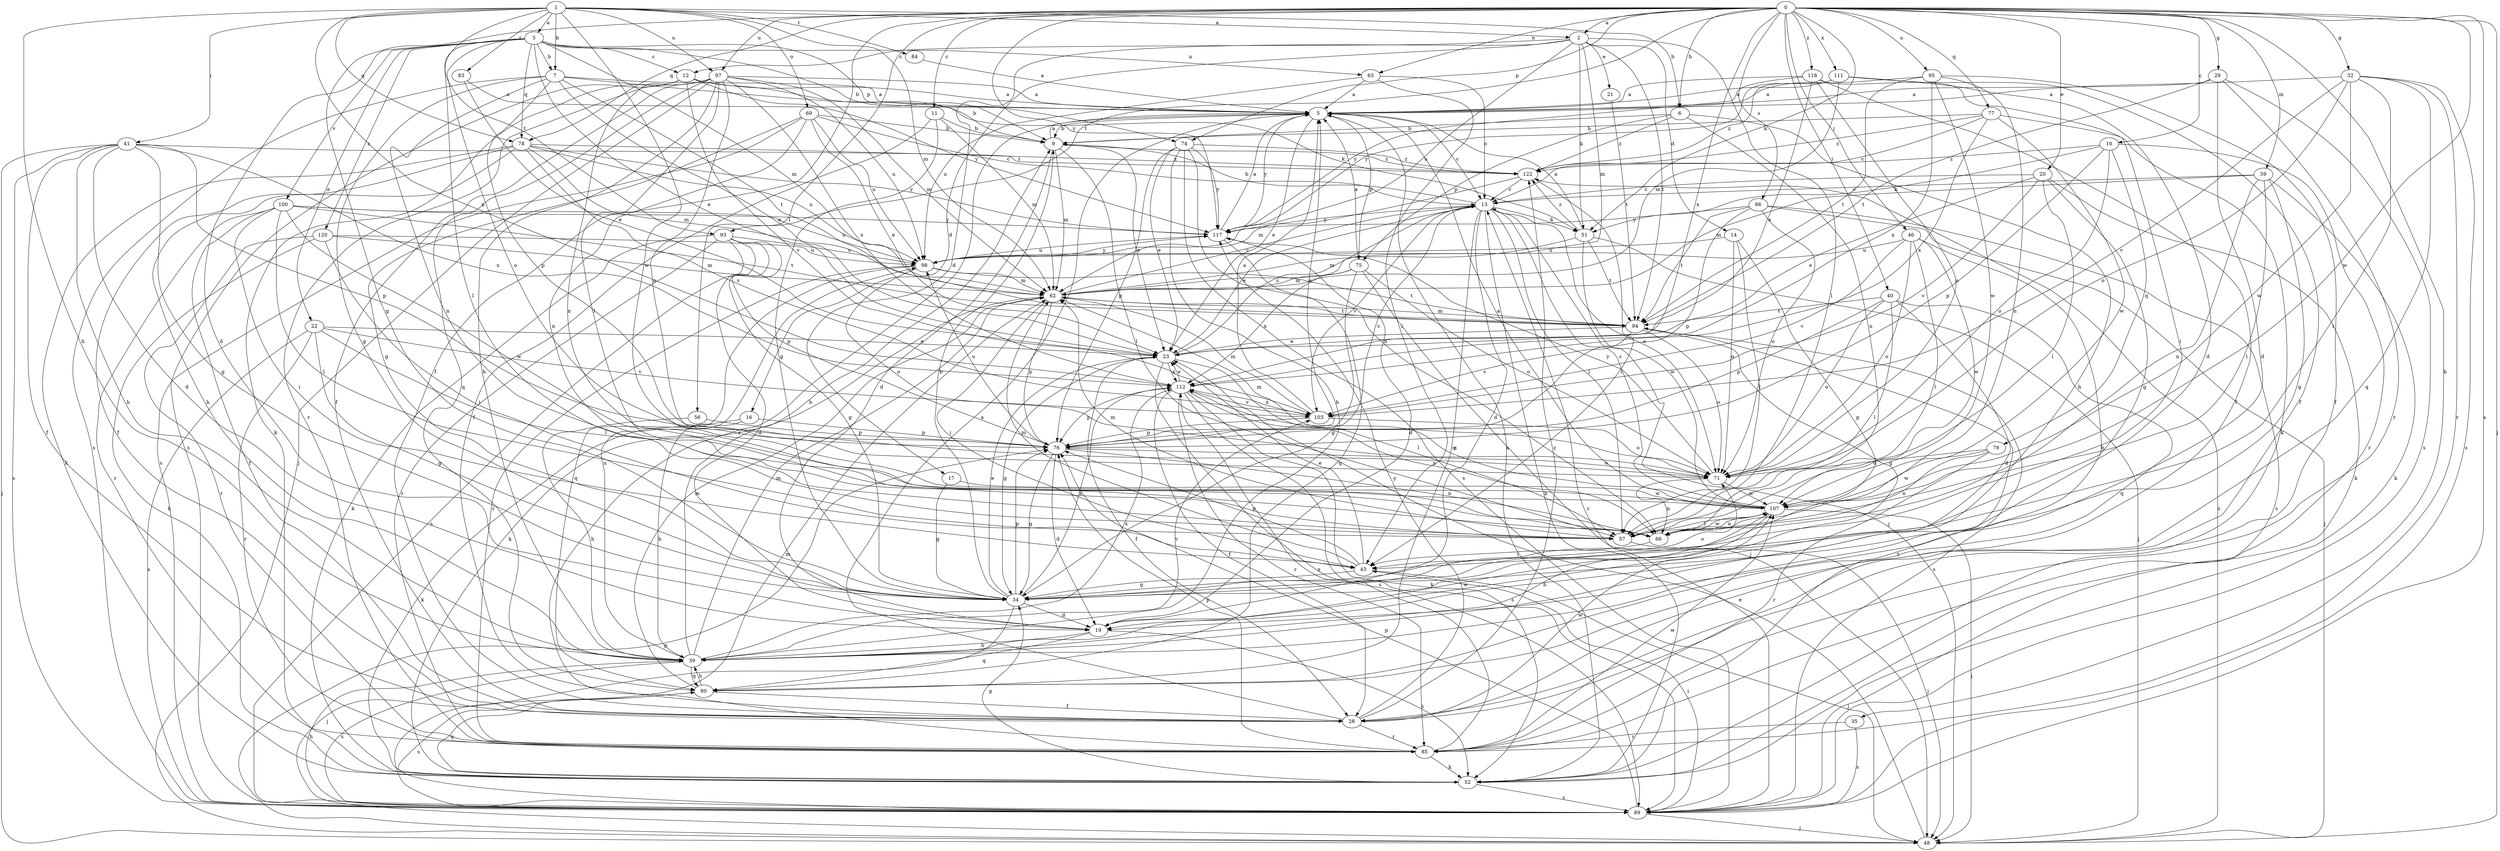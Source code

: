 strict digraph  {
0;
1;
2;
3;
5;
6;
7;
9;
10;
11;
12;
13;
14;
16;
17;
19;
20;
21;
22;
23;
28;
29;
32;
34;
35;
39;
40;
41;
43;
46;
48;
51;
52;
56;
57;
59;
62;
63;
66;
69;
71;
74;
75;
76;
77;
78;
79;
80;
83;
84;
85;
86;
89;
93;
94;
95;
97;
98;
100;
103;
107;
111;
112;
117;
118;
120;
122;
0 -> 2  [label=a];
0 -> 6  [label=b];
0 -> 10  [label=c];
0 -> 11  [label=c];
0 -> 20  [label=e];
0 -> 28  [label=f];
0 -> 29  [label=g];
0 -> 32  [label=g];
0 -> 34  [label=g];
0 -> 35  [label=h];
0 -> 40  [label=i];
0 -> 46  [label=j];
0 -> 48  [label=j];
0 -> 51  [label=k];
0 -> 56  [label=l];
0 -> 59  [label=m];
0 -> 63  [label=n];
0 -> 74  [label=p];
0 -> 77  [label=q];
0 -> 78  [label=q];
0 -> 86  [label=s];
0 -> 89  [label=s];
0 -> 93  [label=t];
0 -> 95  [label=u];
0 -> 97  [label=u];
0 -> 107  [label=w];
0 -> 111  [label=x];
0 -> 112  [label=x];
0 -> 117  [label=y];
0 -> 118  [label=z];
1 -> 2  [label=a];
1 -> 3  [label=a];
1 -> 6  [label=b];
1 -> 7  [label=b];
1 -> 39  [label=h];
1 -> 41  [label=i];
1 -> 62  [label=m];
1 -> 69  [label=o];
1 -> 78  [label=q];
1 -> 83  [label=r];
1 -> 84  [label=r];
1 -> 93  [label=t];
1 -> 97  [label=u];
1 -> 107  [label=w];
1 -> 112  [label=x];
2 -> 12  [label=c];
2 -> 14  [label=d];
2 -> 16  [label=d];
2 -> 17  [label=d];
2 -> 21  [label=e];
2 -> 51  [label=k];
2 -> 57  [label=l];
2 -> 62  [label=m];
2 -> 94  [label=t];
2 -> 98  [label=u];
3 -> 7  [label=b];
3 -> 9  [label=b];
3 -> 12  [label=c];
3 -> 19  [label=d];
3 -> 22  [label=e];
3 -> 23  [label=e];
3 -> 57  [label=l];
3 -> 62  [label=m];
3 -> 63  [label=n];
3 -> 71  [label=o];
3 -> 74  [label=p];
3 -> 78  [label=q];
3 -> 100  [label=v];
3 -> 120  [label=z];
5 -> 9  [label=b];
5 -> 13  [label=c];
5 -> 23  [label=e];
5 -> 75  [label=p];
5 -> 85  [label=r];
5 -> 117  [label=y];
6 -> 9  [label=b];
6 -> 39  [label=h];
6 -> 66  [label=n];
6 -> 75  [label=p];
6 -> 122  [label=z];
7 -> 5  [label=a];
7 -> 23  [label=e];
7 -> 34  [label=g];
7 -> 51  [label=k];
7 -> 66  [label=n];
7 -> 76  [label=p];
7 -> 89  [label=s];
7 -> 94  [label=t];
9 -> 5  [label=a];
9 -> 19  [label=d];
9 -> 23  [label=e];
9 -> 57  [label=l];
9 -> 62  [label=m];
9 -> 122  [label=z];
10 -> 51  [label=k];
10 -> 71  [label=o];
10 -> 76  [label=p];
10 -> 79  [label=q];
10 -> 85  [label=r];
10 -> 122  [label=z];
11 -> 9  [label=b];
11 -> 28  [label=f];
11 -> 34  [label=g];
11 -> 62  [label=m];
12 -> 5  [label=a];
12 -> 9  [label=b];
12 -> 66  [label=n];
12 -> 89  [label=s];
12 -> 103  [label=v];
12 -> 117  [label=y];
13 -> 9  [label=b];
13 -> 19  [label=d];
13 -> 23  [label=e];
13 -> 48  [label=j];
13 -> 51  [label=k];
13 -> 52  [label=k];
13 -> 57  [label=l];
13 -> 71  [label=o];
13 -> 80  [label=q];
13 -> 103  [label=v];
13 -> 117  [label=y];
14 -> 34  [label=g];
14 -> 57  [label=l];
14 -> 71  [label=o];
14 -> 98  [label=u];
16 -> 39  [label=h];
16 -> 52  [label=k];
16 -> 76  [label=p];
17 -> 34  [label=g];
17 -> 107  [label=w];
19 -> 39  [label=h];
19 -> 52  [label=k];
19 -> 80  [label=q];
20 -> 13  [label=c];
20 -> 23  [label=e];
20 -> 34  [label=g];
20 -> 52  [label=k];
20 -> 57  [label=l];
20 -> 103  [label=v];
21 -> 94  [label=t];
22 -> 23  [label=e];
22 -> 34  [label=g];
22 -> 57  [label=l];
22 -> 85  [label=r];
22 -> 89  [label=s];
22 -> 103  [label=v];
23 -> 13  [label=c];
23 -> 28  [label=f];
23 -> 34  [label=g];
23 -> 57  [label=l];
23 -> 89  [label=s];
23 -> 112  [label=x];
28 -> 5  [label=a];
28 -> 85  [label=r];
28 -> 107  [label=w];
28 -> 117  [label=y];
28 -> 122  [label=z];
29 -> 5  [label=a];
29 -> 19  [label=d];
29 -> 85  [label=r];
29 -> 89  [label=s];
29 -> 94  [label=t];
32 -> 5  [label=a];
32 -> 43  [label=i];
32 -> 71  [label=o];
32 -> 80  [label=q];
32 -> 85  [label=r];
32 -> 89  [label=s];
32 -> 103  [label=v];
32 -> 107  [label=w];
34 -> 9  [label=b];
34 -> 19  [label=d];
34 -> 23  [label=e];
34 -> 48  [label=j];
34 -> 71  [label=o];
34 -> 76  [label=p];
34 -> 112  [label=x];
35 -> 85  [label=r];
35 -> 89  [label=s];
39 -> 9  [label=b];
39 -> 62  [label=m];
39 -> 80  [label=q];
39 -> 89  [label=s];
39 -> 98  [label=u];
39 -> 103  [label=v];
39 -> 107  [label=w];
39 -> 112  [label=x];
40 -> 19  [label=d];
40 -> 57  [label=l];
40 -> 71  [label=o];
40 -> 76  [label=p];
40 -> 80  [label=q];
40 -> 94  [label=t];
41 -> 19  [label=d];
41 -> 28  [label=f];
41 -> 34  [label=g];
41 -> 39  [label=h];
41 -> 48  [label=j];
41 -> 76  [label=p];
41 -> 89  [label=s];
41 -> 112  [label=x];
41 -> 122  [label=z];
43 -> 23  [label=e];
43 -> 34  [label=g];
43 -> 48  [label=j];
43 -> 62  [label=m];
43 -> 76  [label=p];
46 -> 39  [label=h];
46 -> 57  [label=l];
46 -> 71  [label=o];
46 -> 98  [label=u];
46 -> 103  [label=v];
46 -> 107  [label=w];
48 -> 23  [label=e];
48 -> 76  [label=p];
48 -> 122  [label=z];
51 -> 5  [label=a];
51 -> 48  [label=j];
51 -> 62  [label=m];
51 -> 94  [label=t];
51 -> 107  [label=w];
51 -> 122  [label=z];
52 -> 5  [label=a];
52 -> 34  [label=g];
52 -> 80  [label=q];
52 -> 89  [label=s];
52 -> 94  [label=t];
56 -> 39  [label=h];
56 -> 76  [label=p];
57 -> 48  [label=j];
57 -> 62  [label=m];
59 -> 13  [label=c];
59 -> 34  [label=g];
59 -> 52  [label=k];
59 -> 57  [label=l];
59 -> 62  [label=m];
59 -> 66  [label=n];
62 -> 13  [label=c];
62 -> 43  [label=i];
62 -> 52  [label=k];
62 -> 76  [label=p];
62 -> 94  [label=t];
63 -> 5  [label=a];
63 -> 13  [label=c];
63 -> 43  [label=i];
63 -> 98  [label=u];
66 -> 43  [label=i];
66 -> 107  [label=w];
69 -> 9  [label=b];
69 -> 13  [label=c];
69 -> 23  [label=e];
69 -> 34  [label=g];
69 -> 66  [label=n];
69 -> 89  [label=s];
69 -> 98  [label=u];
71 -> 62  [label=m];
71 -> 66  [label=n];
71 -> 107  [label=w];
71 -> 117  [label=y];
74 -> 23  [label=e];
74 -> 39  [label=h];
74 -> 66  [label=n];
74 -> 76  [label=p];
74 -> 89  [label=s];
74 -> 117  [label=y];
74 -> 122  [label=z];
75 -> 5  [label=a];
75 -> 34  [label=g];
75 -> 48  [label=j];
75 -> 62  [label=m];
75 -> 71  [label=o];
75 -> 112  [label=x];
76 -> 5  [label=a];
76 -> 13  [label=c];
76 -> 19  [label=d];
76 -> 34  [label=g];
76 -> 66  [label=n];
76 -> 71  [label=o];
76 -> 98  [label=u];
77 -> 9  [label=b];
77 -> 13  [label=c];
77 -> 43  [label=i];
77 -> 107  [label=w];
77 -> 112  [label=x];
77 -> 122  [label=z];
78 -> 28  [label=f];
78 -> 39  [label=h];
78 -> 52  [label=k];
78 -> 62  [label=m];
78 -> 98  [label=u];
78 -> 103  [label=v];
78 -> 117  [label=y];
78 -> 122  [label=z];
79 -> 66  [label=n];
79 -> 71  [label=o];
79 -> 85  [label=r];
79 -> 107  [label=w];
80 -> 28  [label=f];
80 -> 39  [label=h];
80 -> 62  [label=m];
80 -> 89  [label=s];
83 -> 5  [label=a];
83 -> 23  [label=e];
84 -> 5  [label=a];
85 -> 52  [label=k];
85 -> 76  [label=p];
85 -> 107  [label=w];
85 -> 112  [label=x];
86 -> 48  [label=j];
86 -> 71  [label=o];
86 -> 76  [label=p];
86 -> 89  [label=s];
86 -> 94  [label=t];
86 -> 117  [label=y];
89 -> 13  [label=c];
89 -> 39  [label=h];
89 -> 43  [label=i];
89 -> 48  [label=j];
89 -> 62  [label=m];
89 -> 76  [label=p];
93 -> 19  [label=d];
93 -> 34  [label=g];
93 -> 52  [label=k];
93 -> 76  [label=p];
93 -> 85  [label=r];
93 -> 89  [label=s];
93 -> 98  [label=u];
94 -> 23  [label=e];
94 -> 34  [label=g];
94 -> 62  [label=m];
94 -> 71  [label=o];
94 -> 89  [label=s];
94 -> 103  [label=v];
95 -> 5  [label=a];
95 -> 28  [label=f];
95 -> 66  [label=n];
95 -> 94  [label=t];
95 -> 107  [label=w];
95 -> 112  [label=x];
97 -> 5  [label=a];
97 -> 28  [label=f];
97 -> 39  [label=h];
97 -> 48  [label=j];
97 -> 52  [label=k];
97 -> 57  [label=l];
97 -> 62  [label=m];
97 -> 71  [label=o];
97 -> 80  [label=q];
97 -> 85  [label=r];
97 -> 98  [label=u];
97 -> 112  [label=x];
98 -> 62  [label=m];
98 -> 71  [label=o];
98 -> 80  [label=q];
98 -> 85  [label=r];
98 -> 94  [label=t];
98 -> 117  [label=y];
100 -> 28  [label=f];
100 -> 43  [label=i];
100 -> 57  [label=l];
100 -> 85  [label=r];
100 -> 94  [label=t];
100 -> 98  [label=u];
100 -> 107  [label=w];
100 -> 117  [label=y];
103 -> 5  [label=a];
103 -> 62  [label=m];
103 -> 71  [label=o];
103 -> 76  [label=p];
103 -> 112  [label=x];
107 -> 5  [label=a];
107 -> 13  [label=c];
107 -> 39  [label=h];
107 -> 48  [label=j];
107 -> 57  [label=l];
107 -> 66  [label=n];
107 -> 112  [label=x];
111 -> 5  [label=a];
111 -> 19  [label=d];
111 -> 28  [label=f];
111 -> 62  [label=m];
111 -> 117  [label=y];
111 -> 122  [label=z];
112 -> 23  [label=e];
112 -> 28  [label=f];
112 -> 52  [label=k];
112 -> 66  [label=n];
112 -> 76  [label=p];
112 -> 85  [label=r];
112 -> 89  [label=s];
112 -> 103  [label=v];
117 -> 5  [label=a];
117 -> 19  [label=d];
117 -> 80  [label=q];
117 -> 98  [label=u];
118 -> 5  [label=a];
118 -> 23  [label=e];
118 -> 28  [label=f];
118 -> 52  [label=k];
118 -> 71  [label=o];
118 -> 117  [label=y];
120 -> 43  [label=i];
120 -> 52  [label=k];
120 -> 62  [label=m];
120 -> 85  [label=r];
120 -> 98  [label=u];
122 -> 13  [label=c];
122 -> 43  [label=i];
122 -> 62  [label=m];
}
